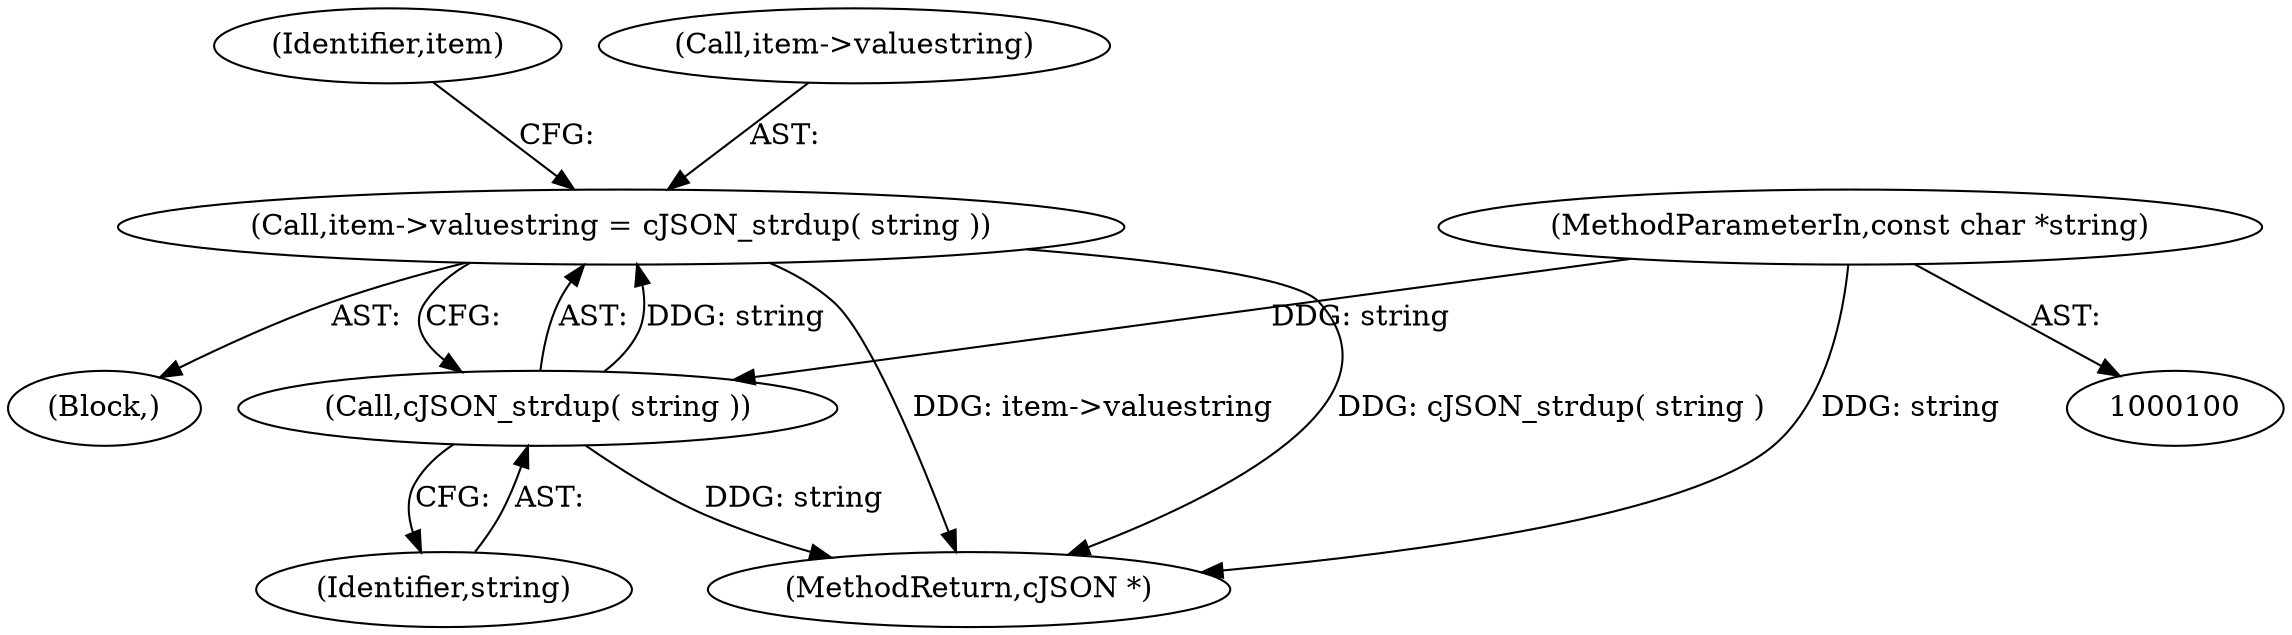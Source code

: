 digraph "1_iperf_91f2fa59e8ed80dfbf400add0164ee0e508e412a_12@API" {
"1000115" [label="(Call,item->valuestring = cJSON_strdup( string ))"];
"1000119" [label="(Call,cJSON_strdup( string ))"];
"1000101" [label="(MethodParameterIn,const char *string)"];
"1000123" [label="(MethodReturn,cJSON *)"];
"1000120" [label="(Identifier,string)"];
"1000101" [label="(MethodParameterIn,const char *string)"];
"1000122" [label="(Identifier,item)"];
"1000109" [label="(Block,)"];
"1000115" [label="(Call,item->valuestring = cJSON_strdup( string ))"];
"1000119" [label="(Call,cJSON_strdup( string ))"];
"1000116" [label="(Call,item->valuestring)"];
"1000115" -> "1000109"  [label="AST: "];
"1000115" -> "1000119"  [label="CFG: "];
"1000116" -> "1000115"  [label="AST: "];
"1000119" -> "1000115"  [label="AST: "];
"1000122" -> "1000115"  [label="CFG: "];
"1000115" -> "1000123"  [label="DDG: cJSON_strdup( string )"];
"1000115" -> "1000123"  [label="DDG: item->valuestring"];
"1000119" -> "1000115"  [label="DDG: string"];
"1000119" -> "1000120"  [label="CFG: "];
"1000120" -> "1000119"  [label="AST: "];
"1000119" -> "1000123"  [label="DDG: string"];
"1000101" -> "1000119"  [label="DDG: string"];
"1000101" -> "1000100"  [label="AST: "];
"1000101" -> "1000123"  [label="DDG: string"];
}
